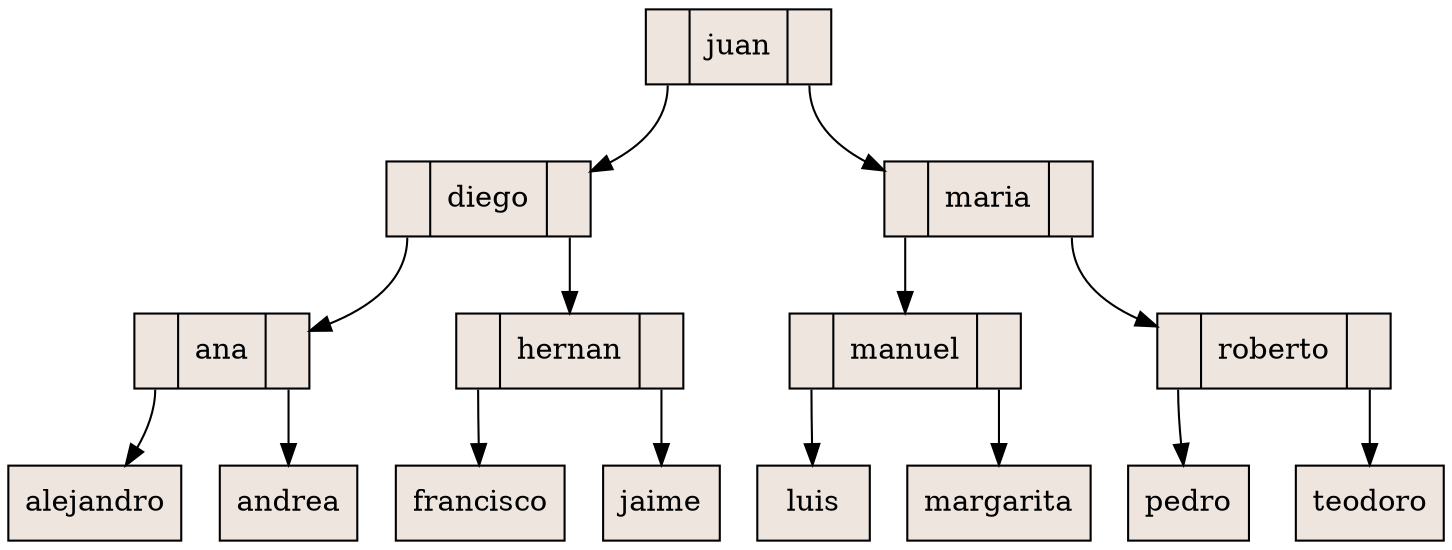 digraph grafica{
rankdir=TB;
node [shape = record, style=filled, fillcolor=seashell2];
nodo1 [ label ="<C0>|juan|<C1>"];
nodo7 [ label ="<C0>|diego|<C1>"];
nodo13 [ label ="<C0>|ana|<C1>"];
nodo8 [ label ="alejandro"];
nodo13:C0->nodo8
nodo15 [ label ="andrea"];
nodo13:C1->nodo15
nodo7:C0->nodo13
nodo11 [ label ="<C0>|hernan|<C1>"];
nodo14 [ label ="francisco"];
nodo11:C0->nodo14
nodo12 [ label ="jaime"];
nodo11:C1->nodo12
nodo7:C1->nodo11
nodo1:C0->nodo7
nodo3 [ label ="<C0>|maria|<C1>"];
nodo6 [ label ="<C0>|manuel|<C1>"];
nodo10 [ label ="luis"];
nodo6:C0->nodo10
nodo9 [ label ="margarita"];
nodo6:C1->nodo9
nodo3:C0->nodo6
nodo4 [ label ="<C0>|roberto|<C1>"];
nodo2 [ label ="pedro"];
nodo4:C0->nodo2
nodo5 [ label ="teodoro"];
nodo4:C1->nodo5
nodo3:C1->nodo4
nodo1:C1->nodo3
}

